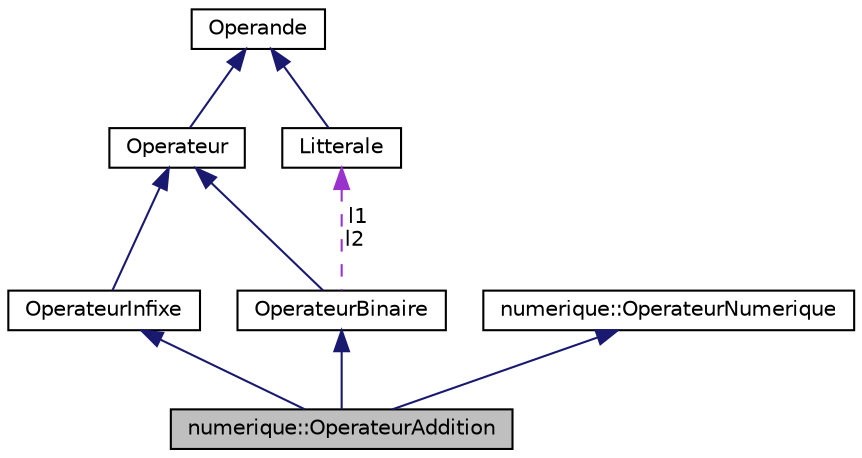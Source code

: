 digraph "numerique::OperateurAddition"
{
  edge [fontname="Helvetica",fontsize="10",labelfontname="Helvetica",labelfontsize="10"];
  node [fontname="Helvetica",fontsize="10",shape=record];
  Node1 [label="numerique::OperateurAddition",height=0.2,width=0.4,color="black", fillcolor="grey75", style="filled", fontcolor="black"];
  Node2 -> Node1 [dir="back",color="midnightblue",fontsize="10",style="solid",fontname="Helvetica"];
  Node2 [label="OperateurBinaire",height=0.2,width=0.4,color="black", fillcolor="white", style="filled",URL="$class_operateur_binaire.html"];
  Node3 -> Node2 [dir="back",color="midnightblue",fontsize="10",style="solid",fontname="Helvetica"];
  Node3 [label="Operateur",height=0.2,width=0.4,color="black", fillcolor="white", style="filled",URL="$class_operateur.html",tooltip="classe la plus abstraite des opérateurs "];
  Node4 -> Node3 [dir="back",color="midnightblue",fontsize="10",style="solid",fontname="Helvetica"];
  Node4 [label="Operande",height=0.2,width=0.4,color="black", fillcolor="white", style="filled",URL="$class_operande.html"];
  Node5 -> Node2 [dir="back",color="darkorchid3",fontsize="10",style="dashed",label=" l1\nl2" ,fontname="Helvetica"];
  Node5 [label="Litterale",height=0.2,width=0.4,color="black", fillcolor="white", style="filled",URL="$class_litterale.html"];
  Node4 -> Node5 [dir="back",color="midnightblue",fontsize="10",style="solid",fontname="Helvetica"];
  Node6 -> Node1 [dir="back",color="midnightblue",fontsize="10",style="solid",fontname="Helvetica"];
  Node6 [label="numerique::OperateurNumerique",height=0.2,width=0.4,color="black", fillcolor="white", style="filled",URL="$classnumerique_1_1_operateur_numerique.html"];
  Node7 -> Node1 [dir="back",color="midnightblue",fontsize="10",style="solid",fontname="Helvetica"];
  Node7 [label="OperateurInfixe",height=0.2,width=0.4,color="black", fillcolor="white", style="filled",URL="$class_operateur_infixe.html",tooltip="Une classe utile pour les expressions Permet la spécialisation d&#39;un opérateur pour son traitement d&#39;e..."];
  Node3 -> Node7 [dir="back",color="midnightblue",fontsize="10",style="solid",fontname="Helvetica"];
}
